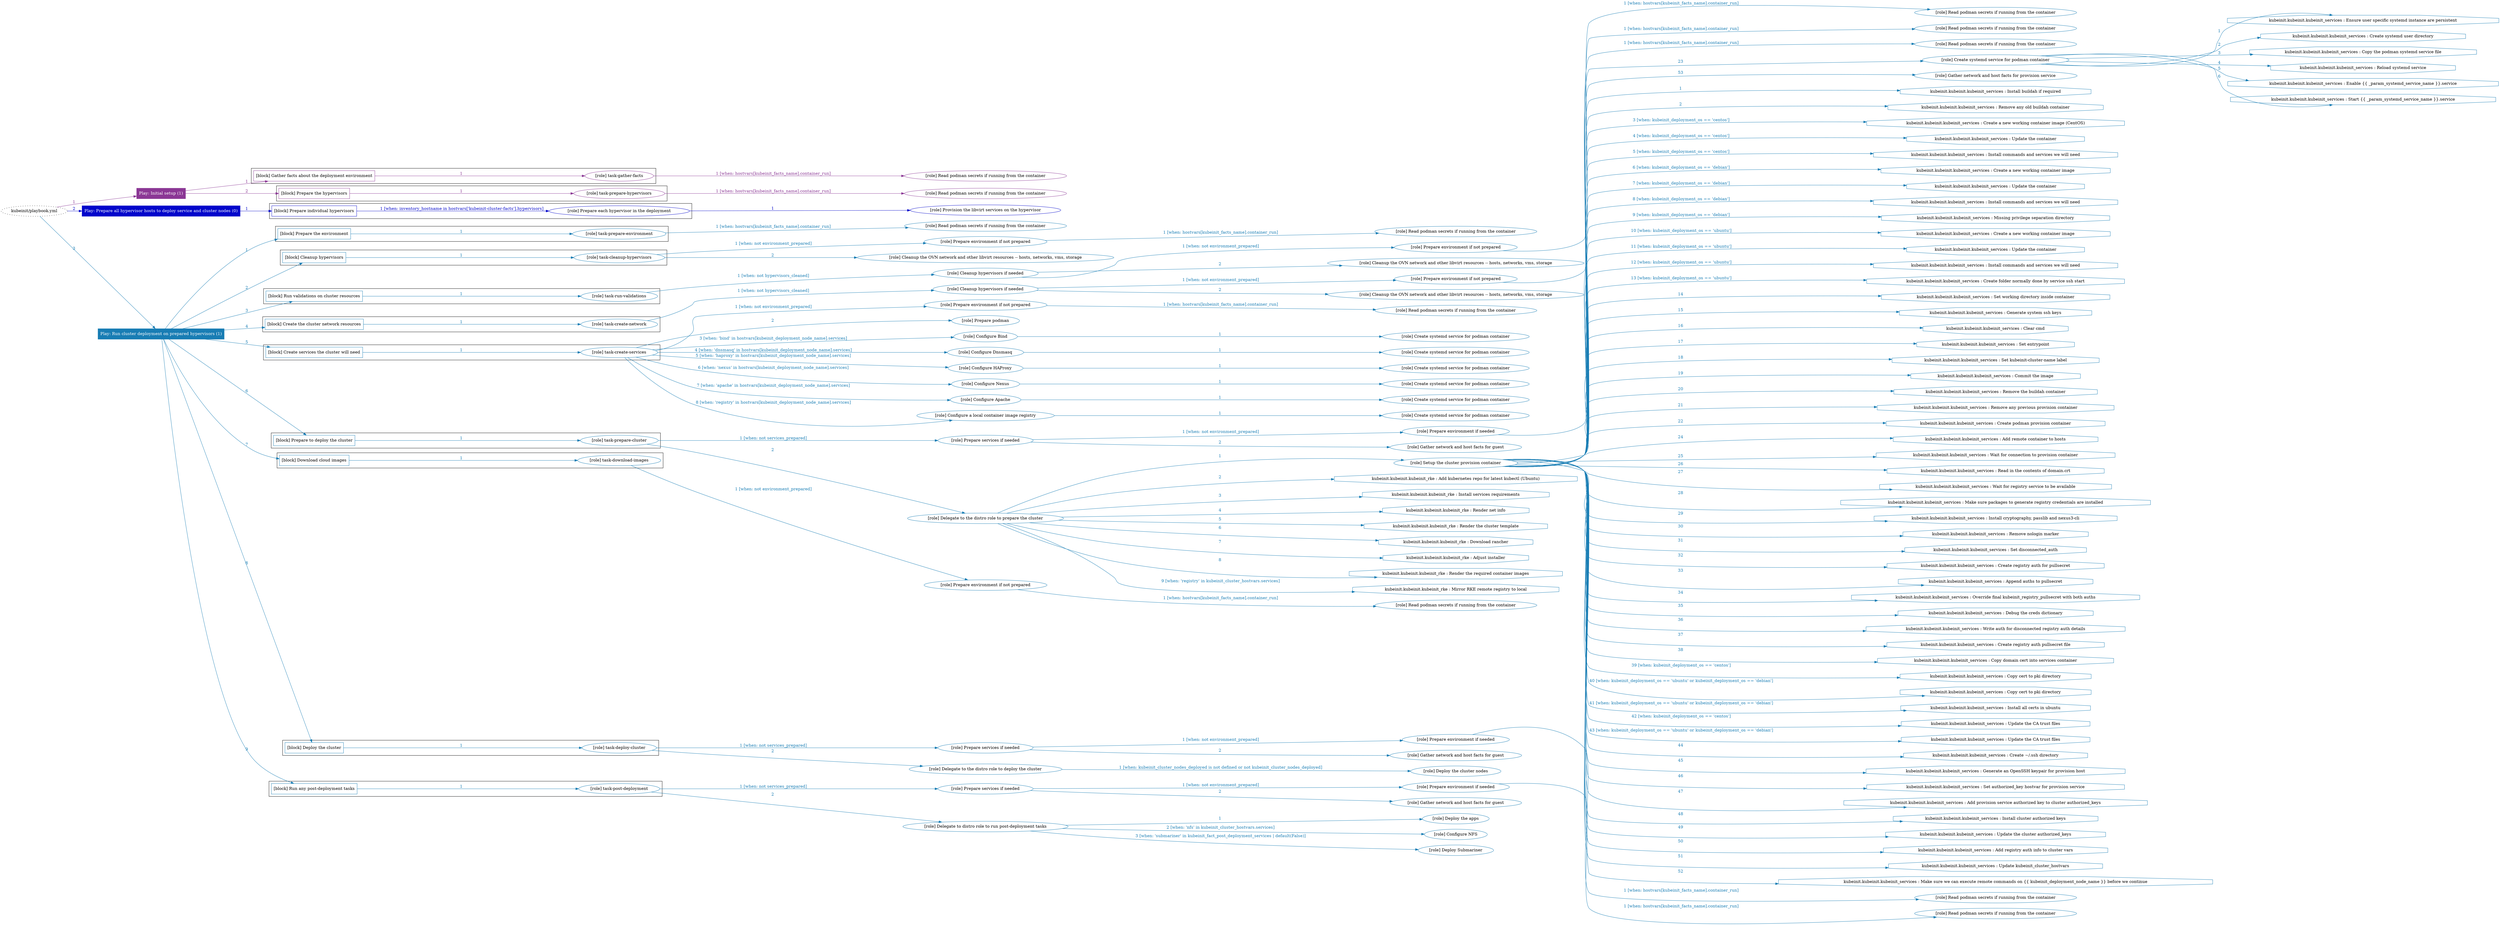 digraph {
	graph [concentrate=true ordering=in rankdir=LR ratio=fill]
	edge [esep=5 sep=10]
	"kubeinit/playbook.yml" [id=root_node style=dotted]
	play_86acd2bb [label="Play: Initial setup (1)" color="#8b3795" fontcolor="#ffffff" id=play_86acd2bb shape=box style=filled tooltip=localhost]
	"kubeinit/playbook.yml" -> play_86acd2bb [label="1 " color="#8b3795" fontcolor="#8b3795" id=edge_02fedbb9 labeltooltip="1 " tooltip="1 "]
	subgraph "Read podman secrets if running from the container" {
		role_87ee13d8 [label="[role] Read podman secrets if running from the container" color="#8b3795" id=role_87ee13d8 tooltip="Read podman secrets if running from the container"]
	}
	subgraph "task-gather-facts" {
		role_76a43285 [label="[role] task-gather-facts" color="#8b3795" id=role_76a43285 tooltip="task-gather-facts"]
		role_76a43285 -> role_87ee13d8 [label="1 [when: hostvars[kubeinit_facts_name].container_run]" color="#8b3795" fontcolor="#8b3795" id=edge_35002bab labeltooltip="1 [when: hostvars[kubeinit_facts_name].container_run]" tooltip="1 [when: hostvars[kubeinit_facts_name].container_run]"]
	}
	subgraph "Read podman secrets if running from the container" {
		role_2b1b0fe3 [label="[role] Read podman secrets if running from the container" color="#8b3795" id=role_2b1b0fe3 tooltip="Read podman secrets if running from the container"]
	}
	subgraph "task-prepare-hypervisors" {
		role_13d8a988 [label="[role] task-prepare-hypervisors" color="#8b3795" id=role_13d8a988 tooltip="task-prepare-hypervisors"]
		role_13d8a988 -> role_2b1b0fe3 [label="1 [when: hostvars[kubeinit_facts_name].container_run]" color="#8b3795" fontcolor="#8b3795" id=edge_0b869133 labeltooltip="1 [when: hostvars[kubeinit_facts_name].container_run]" tooltip="1 [when: hostvars[kubeinit_facts_name].container_run]"]
	}
	subgraph "Play: Initial setup (1)" {
		play_86acd2bb -> block_d155016a [label=1 color="#8b3795" fontcolor="#8b3795" id=edge_6bf189c9 labeltooltip=1 tooltip=1]
		subgraph cluster_block_d155016a {
			block_d155016a [label="[block] Gather facts about the deployment environment" color="#8b3795" id=block_d155016a labeltooltip="Gather facts about the deployment environment" shape=box tooltip="Gather facts about the deployment environment"]
			block_d155016a -> role_76a43285 [label="1 " color="#8b3795" fontcolor="#8b3795" id=edge_1ce0f87b labeltooltip="1 " tooltip="1 "]
		}
		play_86acd2bb -> block_df38a779 [label=2 color="#8b3795" fontcolor="#8b3795" id=edge_e0181bb1 labeltooltip=2 tooltip=2]
		subgraph cluster_block_df38a779 {
			block_df38a779 [label="[block] Prepare the hypervisors" color="#8b3795" id=block_df38a779 labeltooltip="Prepare the hypervisors" shape=box tooltip="Prepare the hypervisors"]
			block_df38a779 -> role_13d8a988 [label="1 " color="#8b3795" fontcolor="#8b3795" id=edge_1beb200e labeltooltip="1 " tooltip="1 "]
		}
	}
	play_41560a49 [label="Play: Prepare all hypervisor hosts to deploy service and cluster nodes (0)" color="#0105cb" fontcolor="#ffffff" id=play_41560a49 shape=box style=filled tooltip="Play: Prepare all hypervisor hosts to deploy service and cluster nodes (0)"]
	"kubeinit/playbook.yml" -> play_41560a49 [label="2 " color="#0105cb" fontcolor="#0105cb" id=edge_5d8d4ec7 labeltooltip="2 " tooltip="2 "]
	subgraph "Provision the libvirt services on the hypervisor" {
		role_99af407d [label="[role] Provision the libvirt services on the hypervisor" color="#0105cb" id=role_99af407d tooltip="Provision the libvirt services on the hypervisor"]
	}
	subgraph "Prepare each hypervisor in the deployment" {
		role_ee436096 [label="[role] Prepare each hypervisor in the deployment" color="#0105cb" id=role_ee436096 tooltip="Prepare each hypervisor in the deployment"]
		role_ee436096 -> role_99af407d [label="1 " color="#0105cb" fontcolor="#0105cb" id=edge_eae9e2b6 labeltooltip="1 " tooltip="1 "]
	}
	subgraph "Play: Prepare all hypervisor hosts to deploy service and cluster nodes (0)" {
		play_41560a49 -> block_b7b442ee [label=1 color="#0105cb" fontcolor="#0105cb" id=edge_6c8326c8 labeltooltip=1 tooltip=1]
		subgraph cluster_block_b7b442ee {
			block_b7b442ee [label="[block] Prepare individual hypervisors" color="#0105cb" id=block_b7b442ee labeltooltip="Prepare individual hypervisors" shape=box tooltip="Prepare individual hypervisors"]
			block_b7b442ee -> role_ee436096 [label="1 [when: inventory_hostname in hostvars['kubeinit-cluster-facts'].hypervisors]" color="#0105cb" fontcolor="#0105cb" id=edge_6c185d96 labeltooltip="1 [when: inventory_hostname in hostvars['kubeinit-cluster-facts'].hypervisors]" tooltip="1 [when: inventory_hostname in hostvars['kubeinit-cluster-facts'].hypervisors]"]
		}
	}
	play_8d052c4d [label="Play: Run cluster deployment on prepared hypervisors (1)" color="#187db4" fontcolor="#ffffff" id=play_8d052c4d shape=box style=filled tooltip=localhost]
	"kubeinit/playbook.yml" -> play_8d052c4d [label="3 " color="#187db4" fontcolor="#187db4" id=edge_2cbb1b0b labeltooltip="3 " tooltip="3 "]
	subgraph "Read podman secrets if running from the container" {
		role_426a2fcb [label="[role] Read podman secrets if running from the container" color="#187db4" id=role_426a2fcb tooltip="Read podman secrets if running from the container"]
	}
	subgraph "task-prepare-environment" {
		role_ed6ced11 [label="[role] task-prepare-environment" color="#187db4" id=role_ed6ced11 tooltip="task-prepare-environment"]
		role_ed6ced11 -> role_426a2fcb [label="1 [when: hostvars[kubeinit_facts_name].container_run]" color="#187db4" fontcolor="#187db4" id=edge_d2ae13e6 labeltooltip="1 [when: hostvars[kubeinit_facts_name].container_run]" tooltip="1 [when: hostvars[kubeinit_facts_name].container_run]"]
	}
	subgraph "Read podman secrets if running from the container" {
		role_37cb794a [label="[role] Read podman secrets if running from the container" color="#187db4" id=role_37cb794a tooltip="Read podman secrets if running from the container"]
	}
	subgraph "Prepare environment if not prepared" {
		role_59f29e04 [label="[role] Prepare environment if not prepared" color="#187db4" id=role_59f29e04 tooltip="Prepare environment if not prepared"]
		role_59f29e04 -> role_37cb794a [label="1 [when: hostvars[kubeinit_facts_name].container_run]" color="#187db4" fontcolor="#187db4" id=edge_3f96178d labeltooltip="1 [when: hostvars[kubeinit_facts_name].container_run]" tooltip="1 [when: hostvars[kubeinit_facts_name].container_run]"]
	}
	subgraph "Cleanup the OVN network and other libvirt resources -- hosts, networks, vms, storage" {
		role_c58248cf [label="[role] Cleanup the OVN network and other libvirt resources -- hosts, networks, vms, storage" color="#187db4" id=role_c58248cf tooltip="Cleanup the OVN network and other libvirt resources -- hosts, networks, vms, storage"]
	}
	subgraph "task-cleanup-hypervisors" {
		role_05b56e70 [label="[role] task-cleanup-hypervisors" color="#187db4" id=role_05b56e70 tooltip="task-cleanup-hypervisors"]
		role_05b56e70 -> role_59f29e04 [label="1 [when: not environment_prepared]" color="#187db4" fontcolor="#187db4" id=edge_5b16dd56 labeltooltip="1 [when: not environment_prepared]" tooltip="1 [when: not environment_prepared]"]
		role_05b56e70 -> role_c58248cf [label="2 " color="#187db4" fontcolor="#187db4" id=edge_31b33bb7 labeltooltip="2 " tooltip="2 "]
	}
	subgraph "Read podman secrets if running from the container" {
		role_417f6a11 [label="[role] Read podman secrets if running from the container" color="#187db4" id=role_417f6a11 tooltip="Read podman secrets if running from the container"]
	}
	subgraph "Prepare environment if not prepared" {
		role_a4c96c23 [label="[role] Prepare environment if not prepared" color="#187db4" id=role_a4c96c23 tooltip="Prepare environment if not prepared"]
		role_a4c96c23 -> role_417f6a11 [label="1 [when: hostvars[kubeinit_facts_name].container_run]" color="#187db4" fontcolor="#187db4" id=edge_22539388 labeltooltip="1 [when: hostvars[kubeinit_facts_name].container_run]" tooltip="1 [when: hostvars[kubeinit_facts_name].container_run]"]
	}
	subgraph "Cleanup the OVN network and other libvirt resources -- hosts, networks, vms, storage" {
		role_4c4a664e [label="[role] Cleanup the OVN network and other libvirt resources -- hosts, networks, vms, storage" color="#187db4" id=role_4c4a664e tooltip="Cleanup the OVN network and other libvirt resources -- hosts, networks, vms, storage"]
	}
	subgraph "Cleanup hypervisors if needed" {
		role_017abafe [label="[role] Cleanup hypervisors if needed" color="#187db4" id=role_017abafe tooltip="Cleanup hypervisors if needed"]
		role_017abafe -> role_a4c96c23 [label="1 [when: not environment_prepared]" color="#187db4" fontcolor="#187db4" id=edge_d1e69fa0 labeltooltip="1 [when: not environment_prepared]" tooltip="1 [when: not environment_prepared]"]
		role_017abafe -> role_4c4a664e [label="2 " color="#187db4" fontcolor="#187db4" id=edge_40d28090 labeltooltip="2 " tooltip="2 "]
	}
	subgraph "task-run-validations" {
		role_5cd54552 [label="[role] task-run-validations" color="#187db4" id=role_5cd54552 tooltip="task-run-validations"]
		role_5cd54552 -> role_017abafe [label="1 [when: not hypervisors_cleaned]" color="#187db4" fontcolor="#187db4" id=edge_ed056771 labeltooltip="1 [when: not hypervisors_cleaned]" tooltip="1 [when: not hypervisors_cleaned]"]
	}
	subgraph "Read podman secrets if running from the container" {
		role_e3bb26d8 [label="[role] Read podman secrets if running from the container" color="#187db4" id=role_e3bb26d8 tooltip="Read podman secrets if running from the container"]
	}
	subgraph "Prepare environment if not prepared" {
		role_5b9fd139 [label="[role] Prepare environment if not prepared" color="#187db4" id=role_5b9fd139 tooltip="Prepare environment if not prepared"]
		role_5b9fd139 -> role_e3bb26d8 [label="1 [when: hostvars[kubeinit_facts_name].container_run]" color="#187db4" fontcolor="#187db4" id=edge_ae077cf1 labeltooltip="1 [when: hostvars[kubeinit_facts_name].container_run]" tooltip="1 [when: hostvars[kubeinit_facts_name].container_run]"]
	}
	subgraph "Cleanup the OVN network and other libvirt resources -- hosts, networks, vms, storage" {
		role_15cb2662 [label="[role] Cleanup the OVN network and other libvirt resources -- hosts, networks, vms, storage" color="#187db4" id=role_15cb2662 tooltip="Cleanup the OVN network and other libvirt resources -- hosts, networks, vms, storage"]
	}
	subgraph "Cleanup hypervisors if needed" {
		role_33273675 [label="[role] Cleanup hypervisors if needed" color="#187db4" id=role_33273675 tooltip="Cleanup hypervisors if needed"]
		role_33273675 -> role_5b9fd139 [label="1 [when: not environment_prepared]" color="#187db4" fontcolor="#187db4" id=edge_ea7e26e1 labeltooltip="1 [when: not environment_prepared]" tooltip="1 [when: not environment_prepared]"]
		role_33273675 -> role_15cb2662 [label="2 " color="#187db4" fontcolor="#187db4" id=edge_d1abc1ad labeltooltip="2 " tooltip="2 "]
	}
	subgraph "task-create-network" {
		role_788d937c [label="[role] task-create-network" color="#187db4" id=role_788d937c tooltip="task-create-network"]
		role_788d937c -> role_33273675 [label="1 [when: not hypervisors_cleaned]" color="#187db4" fontcolor="#187db4" id=edge_ef40970c labeltooltip="1 [when: not hypervisors_cleaned]" tooltip="1 [when: not hypervisors_cleaned]"]
	}
	subgraph "Read podman secrets if running from the container" {
		role_184ed8f1 [label="[role] Read podman secrets if running from the container" color="#187db4" id=role_184ed8f1 tooltip="Read podman secrets if running from the container"]
	}
	subgraph "Prepare environment if not prepared" {
		role_55ec3e8a [label="[role] Prepare environment if not prepared" color="#187db4" id=role_55ec3e8a tooltip="Prepare environment if not prepared"]
		role_55ec3e8a -> role_184ed8f1 [label="1 [when: hostvars[kubeinit_facts_name].container_run]" color="#187db4" fontcolor="#187db4" id=edge_891ed143 labeltooltip="1 [when: hostvars[kubeinit_facts_name].container_run]" tooltip="1 [when: hostvars[kubeinit_facts_name].container_run]"]
	}
	subgraph "Prepare podman" {
		role_4ef3f541 [label="[role] Prepare podman" color="#187db4" id=role_4ef3f541 tooltip="Prepare podman"]
	}
	subgraph "Create systemd service for podman container" {
		role_909c5ea5 [label="[role] Create systemd service for podman container" color="#187db4" id=role_909c5ea5 tooltip="Create systemd service for podman container"]
	}
	subgraph "Configure Bind" {
		role_c513cf23 [label="[role] Configure Bind" color="#187db4" id=role_c513cf23 tooltip="Configure Bind"]
		role_c513cf23 -> role_909c5ea5 [label="1 " color="#187db4" fontcolor="#187db4" id=edge_b6b42708 labeltooltip="1 " tooltip="1 "]
	}
	subgraph "Create systemd service for podman container" {
		role_c67c5ae5 [label="[role] Create systemd service for podman container" color="#187db4" id=role_c67c5ae5 tooltip="Create systemd service for podman container"]
	}
	subgraph "Configure Dnsmasq" {
		role_223d95d2 [label="[role] Configure Dnsmasq" color="#187db4" id=role_223d95d2 tooltip="Configure Dnsmasq"]
		role_223d95d2 -> role_c67c5ae5 [label="1 " color="#187db4" fontcolor="#187db4" id=edge_ced5a7cd labeltooltip="1 " tooltip="1 "]
	}
	subgraph "Create systemd service for podman container" {
		role_a3e9ffce [label="[role] Create systemd service for podman container" color="#187db4" id=role_a3e9ffce tooltip="Create systemd service for podman container"]
	}
	subgraph "Configure HAProxy" {
		role_84fe030b [label="[role] Configure HAProxy" color="#187db4" id=role_84fe030b tooltip="Configure HAProxy"]
		role_84fe030b -> role_a3e9ffce [label="1 " color="#187db4" fontcolor="#187db4" id=edge_af1dbf1c labeltooltip="1 " tooltip="1 "]
	}
	subgraph "Create systemd service for podman container" {
		role_b05c289d [label="[role] Create systemd service for podman container" color="#187db4" id=role_b05c289d tooltip="Create systemd service for podman container"]
	}
	subgraph "Configure Nexus" {
		role_9d07c8aa [label="[role] Configure Nexus" color="#187db4" id=role_9d07c8aa tooltip="Configure Nexus"]
		role_9d07c8aa -> role_b05c289d [label="1 " color="#187db4" fontcolor="#187db4" id=edge_c3ee467a labeltooltip="1 " tooltip="1 "]
	}
	subgraph "Create systemd service for podman container" {
		role_4e7c1acc [label="[role] Create systemd service for podman container" color="#187db4" id=role_4e7c1acc tooltip="Create systemd service for podman container"]
	}
	subgraph "Configure Apache" {
		role_c529221a [label="[role] Configure Apache" color="#187db4" id=role_c529221a tooltip="Configure Apache"]
		role_c529221a -> role_4e7c1acc [label="1 " color="#187db4" fontcolor="#187db4" id=edge_3bd8cc30 labeltooltip="1 " tooltip="1 "]
	}
	subgraph "Create systemd service for podman container" {
		role_176a5972 [label="[role] Create systemd service for podman container" color="#187db4" id=role_176a5972 tooltip="Create systemd service for podman container"]
	}
	subgraph "Configure a local container image registry" {
		role_46986c7e [label="[role] Configure a local container image registry" color="#187db4" id=role_46986c7e tooltip="Configure a local container image registry"]
		role_46986c7e -> role_176a5972 [label="1 " color="#187db4" fontcolor="#187db4" id=edge_668322dc labeltooltip="1 " tooltip="1 "]
	}
	subgraph "task-create-services" {
		role_3da07c50 [label="[role] task-create-services" color="#187db4" id=role_3da07c50 tooltip="task-create-services"]
		role_3da07c50 -> role_55ec3e8a [label="1 [when: not environment_prepared]" color="#187db4" fontcolor="#187db4" id=edge_57af9e60 labeltooltip="1 [when: not environment_prepared]" tooltip="1 [when: not environment_prepared]"]
		role_3da07c50 -> role_4ef3f541 [label="2 " color="#187db4" fontcolor="#187db4" id=edge_e82c09d2 labeltooltip="2 " tooltip="2 "]
		role_3da07c50 -> role_c513cf23 [label="3 [when: 'bind' in hostvars[kubeinit_deployment_node_name].services]" color="#187db4" fontcolor="#187db4" id=edge_72254c83 labeltooltip="3 [when: 'bind' in hostvars[kubeinit_deployment_node_name].services]" tooltip="3 [when: 'bind' in hostvars[kubeinit_deployment_node_name].services]"]
		role_3da07c50 -> role_223d95d2 [label="4 [when: 'dnsmasq' in hostvars[kubeinit_deployment_node_name].services]" color="#187db4" fontcolor="#187db4" id=edge_864c99f7 labeltooltip="4 [when: 'dnsmasq' in hostvars[kubeinit_deployment_node_name].services]" tooltip="4 [when: 'dnsmasq' in hostvars[kubeinit_deployment_node_name].services]"]
		role_3da07c50 -> role_84fe030b [label="5 [when: 'haproxy' in hostvars[kubeinit_deployment_node_name].services]" color="#187db4" fontcolor="#187db4" id=edge_18bd6be4 labeltooltip="5 [when: 'haproxy' in hostvars[kubeinit_deployment_node_name].services]" tooltip="5 [when: 'haproxy' in hostvars[kubeinit_deployment_node_name].services]"]
		role_3da07c50 -> role_9d07c8aa [label="6 [when: 'nexus' in hostvars[kubeinit_deployment_node_name].services]" color="#187db4" fontcolor="#187db4" id=edge_6a472bc2 labeltooltip="6 [when: 'nexus' in hostvars[kubeinit_deployment_node_name].services]" tooltip="6 [when: 'nexus' in hostvars[kubeinit_deployment_node_name].services]"]
		role_3da07c50 -> role_c529221a [label="7 [when: 'apache' in hostvars[kubeinit_deployment_node_name].services]" color="#187db4" fontcolor="#187db4" id=edge_c5cd2c45 labeltooltip="7 [when: 'apache' in hostvars[kubeinit_deployment_node_name].services]" tooltip="7 [when: 'apache' in hostvars[kubeinit_deployment_node_name].services]"]
		role_3da07c50 -> role_46986c7e [label="8 [when: 'registry' in hostvars[kubeinit_deployment_node_name].services]" color="#187db4" fontcolor="#187db4" id=edge_ff482473 labeltooltip="8 [when: 'registry' in hostvars[kubeinit_deployment_node_name].services]" tooltip="8 [when: 'registry' in hostvars[kubeinit_deployment_node_name].services]"]
	}
	subgraph "Read podman secrets if running from the container" {
		role_0160d83d [label="[role] Read podman secrets if running from the container" color="#187db4" id=role_0160d83d tooltip="Read podman secrets if running from the container"]
	}
	subgraph "Prepare environment if needed" {
		role_5ce14842 [label="[role] Prepare environment if needed" color="#187db4" id=role_5ce14842 tooltip="Prepare environment if needed"]
		role_5ce14842 -> role_0160d83d [label="1 [when: hostvars[kubeinit_facts_name].container_run]" color="#187db4" fontcolor="#187db4" id=edge_98704cfa labeltooltip="1 [when: hostvars[kubeinit_facts_name].container_run]" tooltip="1 [when: hostvars[kubeinit_facts_name].container_run]"]
	}
	subgraph "Gather network and host facts for guest" {
		role_403823af [label="[role] Gather network and host facts for guest" color="#187db4" id=role_403823af tooltip="Gather network and host facts for guest"]
	}
	subgraph "Prepare services if needed" {
		role_d488a593 [label="[role] Prepare services if needed" color="#187db4" id=role_d488a593 tooltip="Prepare services if needed"]
		role_d488a593 -> role_5ce14842 [label="1 [when: not environment_prepared]" color="#187db4" fontcolor="#187db4" id=edge_4bdf188e labeltooltip="1 [when: not environment_prepared]" tooltip="1 [when: not environment_prepared]"]
		role_d488a593 -> role_403823af [label="2 " color="#187db4" fontcolor="#187db4" id=edge_190d7f29 labeltooltip="2 " tooltip="2 "]
	}
	subgraph "Create systemd service for podman container" {
		role_75951411 [label="[role] Create systemd service for podman container" color="#187db4" id=role_75951411 tooltip="Create systemd service for podman container"]
		task_0c0df219 [label="kubeinit.kubeinit.kubeinit_services : Ensure user specific systemd instance are persistent" color="#187db4" id=task_0c0df219 shape=octagon tooltip="kubeinit.kubeinit.kubeinit_services : Ensure user specific systemd instance are persistent"]
		role_75951411 -> task_0c0df219 [label="1 " color="#187db4" fontcolor="#187db4" id=edge_87049bf0 labeltooltip="1 " tooltip="1 "]
		task_634ee9b4 [label="kubeinit.kubeinit.kubeinit_services : Create systemd user directory" color="#187db4" id=task_634ee9b4 shape=octagon tooltip="kubeinit.kubeinit.kubeinit_services : Create systemd user directory"]
		role_75951411 -> task_634ee9b4 [label="2 " color="#187db4" fontcolor="#187db4" id=edge_3ac16a2a labeltooltip="2 " tooltip="2 "]
		task_e4e2788e [label="kubeinit.kubeinit.kubeinit_services : Copy the podman systemd service file" color="#187db4" id=task_e4e2788e shape=octagon tooltip="kubeinit.kubeinit.kubeinit_services : Copy the podman systemd service file"]
		role_75951411 -> task_e4e2788e [label="3 " color="#187db4" fontcolor="#187db4" id=edge_3fc87115 labeltooltip="3 " tooltip="3 "]
		task_fc574072 [label="kubeinit.kubeinit.kubeinit_services : Reload systemd service" color="#187db4" id=task_fc574072 shape=octagon tooltip="kubeinit.kubeinit.kubeinit_services : Reload systemd service"]
		role_75951411 -> task_fc574072 [label="4 " color="#187db4" fontcolor="#187db4" id=edge_e0c24614 labeltooltip="4 " tooltip="4 "]
		task_5008b1ee [label="kubeinit.kubeinit.kubeinit_services : Enable {{ _param_systemd_service_name }}.service" color="#187db4" id=task_5008b1ee shape=octagon tooltip="kubeinit.kubeinit.kubeinit_services : Enable {{ _param_systemd_service_name }}.service"]
		role_75951411 -> task_5008b1ee [label="5 " color="#187db4" fontcolor="#187db4" id=edge_5bb555f8 labeltooltip="5 " tooltip="5 "]
		task_16b04321 [label="kubeinit.kubeinit.kubeinit_services : Start {{ _param_systemd_service_name }}.service" color="#187db4" id=task_16b04321 shape=octagon tooltip="kubeinit.kubeinit.kubeinit_services : Start {{ _param_systemd_service_name }}.service"]
		role_75951411 -> task_16b04321 [label="6 " color="#187db4" fontcolor="#187db4" id=edge_4121761d labeltooltip="6 " tooltip="6 "]
	}
	subgraph "Gather network and host facts for provision service" {
		role_dd91da67 [label="[role] Gather network and host facts for provision service" color="#187db4" id=role_dd91da67 tooltip="Gather network and host facts for provision service"]
	}
	subgraph "Setup the cluster provision container" {
		role_4b6ad1cc [label="[role] Setup the cluster provision container" color="#187db4" id=role_4b6ad1cc tooltip="Setup the cluster provision container"]
		task_f012481f [label="kubeinit.kubeinit.kubeinit_services : Install buildah if required" color="#187db4" id=task_f012481f shape=octagon tooltip="kubeinit.kubeinit.kubeinit_services : Install buildah if required"]
		role_4b6ad1cc -> task_f012481f [label="1 " color="#187db4" fontcolor="#187db4" id=edge_da9c2ae7 labeltooltip="1 " tooltip="1 "]
		task_bb45deb7 [label="kubeinit.kubeinit.kubeinit_services : Remove any old buildah container" color="#187db4" id=task_bb45deb7 shape=octagon tooltip="kubeinit.kubeinit.kubeinit_services : Remove any old buildah container"]
		role_4b6ad1cc -> task_bb45deb7 [label="2 " color="#187db4" fontcolor="#187db4" id=edge_d2d0ff77 labeltooltip="2 " tooltip="2 "]
		task_008b96dc [label="kubeinit.kubeinit.kubeinit_services : Create a new working container image (CentOS)" color="#187db4" id=task_008b96dc shape=octagon tooltip="kubeinit.kubeinit.kubeinit_services : Create a new working container image (CentOS)"]
		role_4b6ad1cc -> task_008b96dc [label="3 [when: kubeinit_deployment_os == 'centos']" color="#187db4" fontcolor="#187db4" id=edge_0d83a3bd labeltooltip="3 [when: kubeinit_deployment_os == 'centos']" tooltip="3 [when: kubeinit_deployment_os == 'centos']"]
		task_93adadb1 [label="kubeinit.kubeinit.kubeinit_services : Update the container" color="#187db4" id=task_93adadb1 shape=octagon tooltip="kubeinit.kubeinit.kubeinit_services : Update the container"]
		role_4b6ad1cc -> task_93adadb1 [label="4 [when: kubeinit_deployment_os == 'centos']" color="#187db4" fontcolor="#187db4" id=edge_e227bf66 labeltooltip="4 [when: kubeinit_deployment_os == 'centos']" tooltip="4 [when: kubeinit_deployment_os == 'centos']"]
		task_c964fe6b [label="kubeinit.kubeinit.kubeinit_services : Install commands and services we will need" color="#187db4" id=task_c964fe6b shape=octagon tooltip="kubeinit.kubeinit.kubeinit_services : Install commands and services we will need"]
		role_4b6ad1cc -> task_c964fe6b [label="5 [when: kubeinit_deployment_os == 'centos']" color="#187db4" fontcolor="#187db4" id=edge_9e011613 labeltooltip="5 [when: kubeinit_deployment_os == 'centos']" tooltip="5 [when: kubeinit_deployment_os == 'centos']"]
		task_01c08d05 [label="kubeinit.kubeinit.kubeinit_services : Create a new working container image" color="#187db4" id=task_01c08d05 shape=octagon tooltip="kubeinit.kubeinit.kubeinit_services : Create a new working container image"]
		role_4b6ad1cc -> task_01c08d05 [label="6 [when: kubeinit_deployment_os == 'debian']" color="#187db4" fontcolor="#187db4" id=edge_1e69dc89 labeltooltip="6 [when: kubeinit_deployment_os == 'debian']" tooltip="6 [when: kubeinit_deployment_os == 'debian']"]
		task_01b04495 [label="kubeinit.kubeinit.kubeinit_services : Update the container" color="#187db4" id=task_01b04495 shape=octagon tooltip="kubeinit.kubeinit.kubeinit_services : Update the container"]
		role_4b6ad1cc -> task_01b04495 [label="7 [when: kubeinit_deployment_os == 'debian']" color="#187db4" fontcolor="#187db4" id=edge_dc89f1ea labeltooltip="7 [when: kubeinit_deployment_os == 'debian']" tooltip="7 [when: kubeinit_deployment_os == 'debian']"]
		task_f8e9ae95 [label="kubeinit.kubeinit.kubeinit_services : Install commands and services we will need" color="#187db4" id=task_f8e9ae95 shape=octagon tooltip="kubeinit.kubeinit.kubeinit_services : Install commands and services we will need"]
		role_4b6ad1cc -> task_f8e9ae95 [label="8 [when: kubeinit_deployment_os == 'debian']" color="#187db4" fontcolor="#187db4" id=edge_f01982de labeltooltip="8 [when: kubeinit_deployment_os == 'debian']" tooltip="8 [when: kubeinit_deployment_os == 'debian']"]
		task_9962f8ef [label="kubeinit.kubeinit.kubeinit_services : Missing privilege separation directory" color="#187db4" id=task_9962f8ef shape=octagon tooltip="kubeinit.kubeinit.kubeinit_services : Missing privilege separation directory"]
		role_4b6ad1cc -> task_9962f8ef [label="9 [when: kubeinit_deployment_os == 'debian']" color="#187db4" fontcolor="#187db4" id=edge_13534821 labeltooltip="9 [when: kubeinit_deployment_os == 'debian']" tooltip="9 [when: kubeinit_deployment_os == 'debian']"]
		task_e6007b6c [label="kubeinit.kubeinit.kubeinit_services : Create a new working container image" color="#187db4" id=task_e6007b6c shape=octagon tooltip="kubeinit.kubeinit.kubeinit_services : Create a new working container image"]
		role_4b6ad1cc -> task_e6007b6c [label="10 [when: kubeinit_deployment_os == 'ubuntu']" color="#187db4" fontcolor="#187db4" id=edge_41badb81 labeltooltip="10 [when: kubeinit_deployment_os == 'ubuntu']" tooltip="10 [when: kubeinit_deployment_os == 'ubuntu']"]
		task_b1bf9949 [label="kubeinit.kubeinit.kubeinit_services : Update the container" color="#187db4" id=task_b1bf9949 shape=octagon tooltip="kubeinit.kubeinit.kubeinit_services : Update the container"]
		role_4b6ad1cc -> task_b1bf9949 [label="11 [when: kubeinit_deployment_os == 'ubuntu']" color="#187db4" fontcolor="#187db4" id=edge_c1de6c11 labeltooltip="11 [when: kubeinit_deployment_os == 'ubuntu']" tooltip="11 [when: kubeinit_deployment_os == 'ubuntu']"]
		task_2ea75acc [label="kubeinit.kubeinit.kubeinit_services : Install commands and services we will need" color="#187db4" id=task_2ea75acc shape=octagon tooltip="kubeinit.kubeinit.kubeinit_services : Install commands and services we will need"]
		role_4b6ad1cc -> task_2ea75acc [label="12 [when: kubeinit_deployment_os == 'ubuntu']" color="#187db4" fontcolor="#187db4" id=edge_5b2ac920 labeltooltip="12 [when: kubeinit_deployment_os == 'ubuntu']" tooltip="12 [when: kubeinit_deployment_os == 'ubuntu']"]
		task_5517f431 [label="kubeinit.kubeinit.kubeinit_services : Create folder normally done by service ssh start" color="#187db4" id=task_5517f431 shape=octagon tooltip="kubeinit.kubeinit.kubeinit_services : Create folder normally done by service ssh start"]
		role_4b6ad1cc -> task_5517f431 [label="13 [when: kubeinit_deployment_os == 'ubuntu']" color="#187db4" fontcolor="#187db4" id=edge_51f50593 labeltooltip="13 [when: kubeinit_deployment_os == 'ubuntu']" tooltip="13 [when: kubeinit_deployment_os == 'ubuntu']"]
		task_e505c062 [label="kubeinit.kubeinit.kubeinit_services : Set working directory inside container" color="#187db4" id=task_e505c062 shape=octagon tooltip="kubeinit.kubeinit.kubeinit_services : Set working directory inside container"]
		role_4b6ad1cc -> task_e505c062 [label="14 " color="#187db4" fontcolor="#187db4" id=edge_0ca9313a labeltooltip="14 " tooltip="14 "]
		task_2f34ce16 [label="kubeinit.kubeinit.kubeinit_services : Generate system ssh keys" color="#187db4" id=task_2f34ce16 shape=octagon tooltip="kubeinit.kubeinit.kubeinit_services : Generate system ssh keys"]
		role_4b6ad1cc -> task_2f34ce16 [label="15 " color="#187db4" fontcolor="#187db4" id=edge_eb4b8ec1 labeltooltip="15 " tooltip="15 "]
		task_3c898d33 [label="kubeinit.kubeinit.kubeinit_services : Clear cmd" color="#187db4" id=task_3c898d33 shape=octagon tooltip="kubeinit.kubeinit.kubeinit_services : Clear cmd"]
		role_4b6ad1cc -> task_3c898d33 [label="16 " color="#187db4" fontcolor="#187db4" id=edge_2b76991d labeltooltip="16 " tooltip="16 "]
		task_3e071481 [label="kubeinit.kubeinit.kubeinit_services : Set entrypoint" color="#187db4" id=task_3e071481 shape=octagon tooltip="kubeinit.kubeinit.kubeinit_services : Set entrypoint"]
		role_4b6ad1cc -> task_3e071481 [label="17 " color="#187db4" fontcolor="#187db4" id=edge_940feb9e labeltooltip="17 " tooltip="17 "]
		task_68ef4c24 [label="kubeinit.kubeinit.kubeinit_services : Set kubeinit-cluster-name label" color="#187db4" id=task_68ef4c24 shape=octagon tooltip="kubeinit.kubeinit.kubeinit_services : Set kubeinit-cluster-name label"]
		role_4b6ad1cc -> task_68ef4c24 [label="18 " color="#187db4" fontcolor="#187db4" id=edge_d8671c95 labeltooltip="18 " tooltip="18 "]
		task_aacae611 [label="kubeinit.kubeinit.kubeinit_services : Commit the image" color="#187db4" id=task_aacae611 shape=octagon tooltip="kubeinit.kubeinit.kubeinit_services : Commit the image"]
		role_4b6ad1cc -> task_aacae611 [label="19 " color="#187db4" fontcolor="#187db4" id=edge_4c0174a7 labeltooltip="19 " tooltip="19 "]
		task_c6bdee5e [label="kubeinit.kubeinit.kubeinit_services : Remove the buildah container" color="#187db4" id=task_c6bdee5e shape=octagon tooltip="kubeinit.kubeinit.kubeinit_services : Remove the buildah container"]
		role_4b6ad1cc -> task_c6bdee5e [label="20 " color="#187db4" fontcolor="#187db4" id=edge_eb7b1cfc labeltooltip="20 " tooltip="20 "]
		task_3fb1ef75 [label="kubeinit.kubeinit.kubeinit_services : Remove any previous provision container" color="#187db4" id=task_3fb1ef75 shape=octagon tooltip="kubeinit.kubeinit.kubeinit_services : Remove any previous provision container"]
		role_4b6ad1cc -> task_3fb1ef75 [label="21 " color="#187db4" fontcolor="#187db4" id=edge_d2f7754d labeltooltip="21 " tooltip="21 "]
		task_5867b741 [label="kubeinit.kubeinit.kubeinit_services : Create podman provision container" color="#187db4" id=task_5867b741 shape=octagon tooltip="kubeinit.kubeinit.kubeinit_services : Create podman provision container"]
		role_4b6ad1cc -> task_5867b741 [label="22 " color="#187db4" fontcolor="#187db4" id=edge_737eb884 labeltooltip="22 " tooltip="22 "]
		role_4b6ad1cc -> role_75951411 [label="23 " color="#187db4" fontcolor="#187db4" id=edge_e6700115 labeltooltip="23 " tooltip="23 "]
		task_e99c87db [label="kubeinit.kubeinit.kubeinit_services : Add remote container to hosts" color="#187db4" id=task_e99c87db shape=octagon tooltip="kubeinit.kubeinit.kubeinit_services : Add remote container to hosts"]
		role_4b6ad1cc -> task_e99c87db [label="24 " color="#187db4" fontcolor="#187db4" id=edge_0f26210d labeltooltip="24 " tooltip="24 "]
		task_32c201b1 [label="kubeinit.kubeinit.kubeinit_services : Wait for connection to provision container" color="#187db4" id=task_32c201b1 shape=octagon tooltip="kubeinit.kubeinit.kubeinit_services : Wait for connection to provision container"]
		role_4b6ad1cc -> task_32c201b1 [label="25 " color="#187db4" fontcolor="#187db4" id=edge_ef74646b labeltooltip="25 " tooltip="25 "]
		task_c61c5914 [label="kubeinit.kubeinit.kubeinit_services : Read in the contents of domain.crt" color="#187db4" id=task_c61c5914 shape=octagon tooltip="kubeinit.kubeinit.kubeinit_services : Read in the contents of domain.crt"]
		role_4b6ad1cc -> task_c61c5914 [label="26 " color="#187db4" fontcolor="#187db4" id=edge_7aad2a54 labeltooltip="26 " tooltip="26 "]
		task_7264f540 [label="kubeinit.kubeinit.kubeinit_services : Wait for registry service to be available" color="#187db4" id=task_7264f540 shape=octagon tooltip="kubeinit.kubeinit.kubeinit_services : Wait for registry service to be available"]
		role_4b6ad1cc -> task_7264f540 [label="27 " color="#187db4" fontcolor="#187db4" id=edge_12fea49f labeltooltip="27 " tooltip="27 "]
		task_edd7088a [label="kubeinit.kubeinit.kubeinit_services : Make sure packages to generate registry credentials are installed" color="#187db4" id=task_edd7088a shape=octagon tooltip="kubeinit.kubeinit.kubeinit_services : Make sure packages to generate registry credentials are installed"]
		role_4b6ad1cc -> task_edd7088a [label="28 " color="#187db4" fontcolor="#187db4" id=edge_6ba06644 labeltooltip="28 " tooltip="28 "]
		task_8058b88f [label="kubeinit.kubeinit.kubeinit_services : Install cryptography, passlib and nexus3-cli" color="#187db4" id=task_8058b88f shape=octagon tooltip="kubeinit.kubeinit.kubeinit_services : Install cryptography, passlib and nexus3-cli"]
		role_4b6ad1cc -> task_8058b88f [label="29 " color="#187db4" fontcolor="#187db4" id=edge_3daaf0e9 labeltooltip="29 " tooltip="29 "]
		task_5ee9eb84 [label="kubeinit.kubeinit.kubeinit_services : Remove nologin marker" color="#187db4" id=task_5ee9eb84 shape=octagon tooltip="kubeinit.kubeinit.kubeinit_services : Remove nologin marker"]
		role_4b6ad1cc -> task_5ee9eb84 [label="30 " color="#187db4" fontcolor="#187db4" id=edge_052ce10a labeltooltip="30 " tooltip="30 "]
		task_edc36a88 [label="kubeinit.kubeinit.kubeinit_services : Set disconnected_auth" color="#187db4" id=task_edc36a88 shape=octagon tooltip="kubeinit.kubeinit.kubeinit_services : Set disconnected_auth"]
		role_4b6ad1cc -> task_edc36a88 [label="31 " color="#187db4" fontcolor="#187db4" id=edge_9fa5f246 labeltooltip="31 " tooltip="31 "]
		task_7eee2258 [label="kubeinit.kubeinit.kubeinit_services : Create registry auth for pullsecret" color="#187db4" id=task_7eee2258 shape=octagon tooltip="kubeinit.kubeinit.kubeinit_services : Create registry auth for pullsecret"]
		role_4b6ad1cc -> task_7eee2258 [label="32 " color="#187db4" fontcolor="#187db4" id=edge_985b2056 labeltooltip="32 " tooltip="32 "]
		task_f81f6ea3 [label="kubeinit.kubeinit.kubeinit_services : Append auths to pullsecret" color="#187db4" id=task_f81f6ea3 shape=octagon tooltip="kubeinit.kubeinit.kubeinit_services : Append auths to pullsecret"]
		role_4b6ad1cc -> task_f81f6ea3 [label="33 " color="#187db4" fontcolor="#187db4" id=edge_4dfd6d11 labeltooltip="33 " tooltip="33 "]
		task_e854d8dc [label="kubeinit.kubeinit.kubeinit_services : Override final kubeinit_registry_pullsecret with both auths" color="#187db4" id=task_e854d8dc shape=octagon tooltip="kubeinit.kubeinit.kubeinit_services : Override final kubeinit_registry_pullsecret with both auths"]
		role_4b6ad1cc -> task_e854d8dc [label="34 " color="#187db4" fontcolor="#187db4" id=edge_03a8a9f2 labeltooltip="34 " tooltip="34 "]
		task_80b444e8 [label="kubeinit.kubeinit.kubeinit_services : Debug the creds dictionary" color="#187db4" id=task_80b444e8 shape=octagon tooltip="kubeinit.kubeinit.kubeinit_services : Debug the creds dictionary"]
		role_4b6ad1cc -> task_80b444e8 [label="35 " color="#187db4" fontcolor="#187db4" id=edge_daba66dd labeltooltip="35 " tooltip="35 "]
		task_c2e67db1 [label="kubeinit.kubeinit.kubeinit_services : Write auth for disconnected registry auth details" color="#187db4" id=task_c2e67db1 shape=octagon tooltip="kubeinit.kubeinit.kubeinit_services : Write auth for disconnected registry auth details"]
		role_4b6ad1cc -> task_c2e67db1 [label="36 " color="#187db4" fontcolor="#187db4" id=edge_b017ca30 labeltooltip="36 " tooltip="36 "]
		task_4505af67 [label="kubeinit.kubeinit.kubeinit_services : Create registry auth pullsecret file" color="#187db4" id=task_4505af67 shape=octagon tooltip="kubeinit.kubeinit.kubeinit_services : Create registry auth pullsecret file"]
		role_4b6ad1cc -> task_4505af67 [label="37 " color="#187db4" fontcolor="#187db4" id=edge_147d8667 labeltooltip="37 " tooltip="37 "]
		task_d3d42663 [label="kubeinit.kubeinit.kubeinit_services : Copy domain cert into services container" color="#187db4" id=task_d3d42663 shape=octagon tooltip="kubeinit.kubeinit.kubeinit_services : Copy domain cert into services container"]
		role_4b6ad1cc -> task_d3d42663 [label="38 " color="#187db4" fontcolor="#187db4" id=edge_fc13110d labeltooltip="38 " tooltip="38 "]
		task_02493467 [label="kubeinit.kubeinit.kubeinit_services : Copy cert to pki directory" color="#187db4" id=task_02493467 shape=octagon tooltip="kubeinit.kubeinit.kubeinit_services : Copy cert to pki directory"]
		role_4b6ad1cc -> task_02493467 [label="39 [when: kubeinit_deployment_os == 'centos']" color="#187db4" fontcolor="#187db4" id=edge_325acfd2 labeltooltip="39 [when: kubeinit_deployment_os == 'centos']" tooltip="39 [when: kubeinit_deployment_os == 'centos']"]
		task_d761c905 [label="kubeinit.kubeinit.kubeinit_services : Copy cert to pki directory" color="#187db4" id=task_d761c905 shape=octagon tooltip="kubeinit.kubeinit.kubeinit_services : Copy cert to pki directory"]
		role_4b6ad1cc -> task_d761c905 [label="40 [when: kubeinit_deployment_os == 'ubuntu' or kubeinit_deployment_os == 'debian']" color="#187db4" fontcolor="#187db4" id=edge_fe1da261 labeltooltip="40 [when: kubeinit_deployment_os == 'ubuntu' or kubeinit_deployment_os == 'debian']" tooltip="40 [when: kubeinit_deployment_os == 'ubuntu' or kubeinit_deployment_os == 'debian']"]
		task_8f994fc3 [label="kubeinit.kubeinit.kubeinit_services : Install all certs in ubuntu" color="#187db4" id=task_8f994fc3 shape=octagon tooltip="kubeinit.kubeinit.kubeinit_services : Install all certs in ubuntu"]
		role_4b6ad1cc -> task_8f994fc3 [label="41 [when: kubeinit_deployment_os == 'ubuntu' or kubeinit_deployment_os == 'debian']" color="#187db4" fontcolor="#187db4" id=edge_78452e20 labeltooltip="41 [when: kubeinit_deployment_os == 'ubuntu' or kubeinit_deployment_os == 'debian']" tooltip="41 [when: kubeinit_deployment_os == 'ubuntu' or kubeinit_deployment_os == 'debian']"]
		task_2381083e [label="kubeinit.kubeinit.kubeinit_services : Update the CA trust files" color="#187db4" id=task_2381083e shape=octagon tooltip="kubeinit.kubeinit.kubeinit_services : Update the CA trust files"]
		role_4b6ad1cc -> task_2381083e [label="42 [when: kubeinit_deployment_os == 'centos']" color="#187db4" fontcolor="#187db4" id=edge_e74b782d labeltooltip="42 [when: kubeinit_deployment_os == 'centos']" tooltip="42 [when: kubeinit_deployment_os == 'centos']"]
		task_ae8843e3 [label="kubeinit.kubeinit.kubeinit_services : Update the CA trust files" color="#187db4" id=task_ae8843e3 shape=octagon tooltip="kubeinit.kubeinit.kubeinit_services : Update the CA trust files"]
		role_4b6ad1cc -> task_ae8843e3 [label="43 [when: kubeinit_deployment_os == 'ubuntu' or kubeinit_deployment_os == 'debian']" color="#187db4" fontcolor="#187db4" id=edge_d935bb4d labeltooltip="43 [when: kubeinit_deployment_os == 'ubuntu' or kubeinit_deployment_os == 'debian']" tooltip="43 [when: kubeinit_deployment_os == 'ubuntu' or kubeinit_deployment_os == 'debian']"]
		task_4ccdf4f8 [label="kubeinit.kubeinit.kubeinit_services : Create ~/.ssh directory" color="#187db4" id=task_4ccdf4f8 shape=octagon tooltip="kubeinit.kubeinit.kubeinit_services : Create ~/.ssh directory"]
		role_4b6ad1cc -> task_4ccdf4f8 [label="44 " color="#187db4" fontcolor="#187db4" id=edge_4577893d labeltooltip="44 " tooltip="44 "]
		task_3f7bfd56 [label="kubeinit.kubeinit.kubeinit_services : Generate an OpenSSH keypair for provision host" color="#187db4" id=task_3f7bfd56 shape=octagon tooltip="kubeinit.kubeinit.kubeinit_services : Generate an OpenSSH keypair for provision host"]
		role_4b6ad1cc -> task_3f7bfd56 [label="45 " color="#187db4" fontcolor="#187db4" id=edge_2357dd20 labeltooltip="45 " tooltip="45 "]
		task_54926093 [label="kubeinit.kubeinit.kubeinit_services : Set authorized_key hostvar for provision service" color="#187db4" id=task_54926093 shape=octagon tooltip="kubeinit.kubeinit.kubeinit_services : Set authorized_key hostvar for provision service"]
		role_4b6ad1cc -> task_54926093 [label="46 " color="#187db4" fontcolor="#187db4" id=edge_560e18a0 labeltooltip="46 " tooltip="46 "]
		task_81570f2c [label="kubeinit.kubeinit.kubeinit_services : Add provision service authorized key to cluster authorized_keys" color="#187db4" id=task_81570f2c shape=octagon tooltip="kubeinit.kubeinit.kubeinit_services : Add provision service authorized key to cluster authorized_keys"]
		role_4b6ad1cc -> task_81570f2c [label="47 " color="#187db4" fontcolor="#187db4" id=edge_947255ad labeltooltip="47 " tooltip="47 "]
		task_e9480dc4 [label="kubeinit.kubeinit.kubeinit_services : Install cluster authorized keys" color="#187db4" id=task_e9480dc4 shape=octagon tooltip="kubeinit.kubeinit.kubeinit_services : Install cluster authorized keys"]
		role_4b6ad1cc -> task_e9480dc4 [label="48 " color="#187db4" fontcolor="#187db4" id=edge_b9975e21 labeltooltip="48 " tooltip="48 "]
		task_b1159b94 [label="kubeinit.kubeinit.kubeinit_services : Update the cluster authorized_keys" color="#187db4" id=task_b1159b94 shape=octagon tooltip="kubeinit.kubeinit.kubeinit_services : Update the cluster authorized_keys"]
		role_4b6ad1cc -> task_b1159b94 [label="49 " color="#187db4" fontcolor="#187db4" id=edge_30bbd2bc labeltooltip="49 " tooltip="49 "]
		task_d61320ce [label="kubeinit.kubeinit.kubeinit_services : Add registry auth info to cluster vars" color="#187db4" id=task_d61320ce shape=octagon tooltip="kubeinit.kubeinit.kubeinit_services : Add registry auth info to cluster vars"]
		role_4b6ad1cc -> task_d61320ce [label="50 " color="#187db4" fontcolor="#187db4" id=edge_9f878159 labeltooltip="50 " tooltip="50 "]
		task_cd9f3e5d [label="kubeinit.kubeinit.kubeinit_services : Update kubeinit_cluster_hostvars" color="#187db4" id=task_cd9f3e5d shape=octagon tooltip="kubeinit.kubeinit.kubeinit_services : Update kubeinit_cluster_hostvars"]
		role_4b6ad1cc -> task_cd9f3e5d [label="51 " color="#187db4" fontcolor="#187db4" id=edge_ffbfbddd labeltooltip="51 " tooltip="51 "]
		task_61529f29 [label="kubeinit.kubeinit.kubeinit_services : Make sure we can execute remote commands on {{ kubeinit_deployment_node_name }} before we continue" color="#187db4" id=task_61529f29 shape=octagon tooltip="kubeinit.kubeinit.kubeinit_services : Make sure we can execute remote commands on {{ kubeinit_deployment_node_name }} before we continue"]
		role_4b6ad1cc -> task_61529f29 [label="52 " color="#187db4" fontcolor="#187db4" id=edge_7aa052b3 labeltooltip="52 " tooltip="52 "]
		role_4b6ad1cc -> role_dd91da67 [label="53 " color="#187db4" fontcolor="#187db4" id=edge_36de6a25 labeltooltip="53 " tooltip="53 "]
	}
	subgraph "Delegate to the distro role to prepare the cluster" {
		role_00d42f9d [label="[role] Delegate to the distro role to prepare the cluster" color="#187db4" id=role_00d42f9d tooltip="Delegate to the distro role to prepare the cluster"]
		role_00d42f9d -> role_4b6ad1cc [label="1 " color="#187db4" fontcolor="#187db4" id=edge_face175e labeltooltip="1 " tooltip="1 "]
		task_df8674f4 [label="kubeinit.kubeinit.kubeinit_rke : Add kubernetes repo for latest kubectl (Ubuntu)" color="#187db4" id=task_df8674f4 shape=octagon tooltip="kubeinit.kubeinit.kubeinit_rke : Add kubernetes repo for latest kubectl (Ubuntu)"]
		role_00d42f9d -> task_df8674f4 [label="2 " color="#187db4" fontcolor="#187db4" id=edge_2da063cc labeltooltip="2 " tooltip="2 "]
		task_860c1ef1 [label="kubeinit.kubeinit.kubeinit_rke : Install services requirements" color="#187db4" id=task_860c1ef1 shape=octagon tooltip="kubeinit.kubeinit.kubeinit_rke : Install services requirements"]
		role_00d42f9d -> task_860c1ef1 [label="3 " color="#187db4" fontcolor="#187db4" id=edge_b99c7be3 labeltooltip="3 " tooltip="3 "]
		task_92d6991f [label="kubeinit.kubeinit.kubeinit_rke : Render net info" color="#187db4" id=task_92d6991f shape=octagon tooltip="kubeinit.kubeinit.kubeinit_rke : Render net info"]
		role_00d42f9d -> task_92d6991f [label="4 " color="#187db4" fontcolor="#187db4" id=edge_759787c8 labeltooltip="4 " tooltip="4 "]
		task_ab91a1cf [label="kubeinit.kubeinit.kubeinit_rke : Render the cluster template" color="#187db4" id=task_ab91a1cf shape=octagon tooltip="kubeinit.kubeinit.kubeinit_rke : Render the cluster template"]
		role_00d42f9d -> task_ab91a1cf [label="5 " color="#187db4" fontcolor="#187db4" id=edge_db30eda6 labeltooltip="5 " tooltip="5 "]
		task_f01c988b [label="kubeinit.kubeinit.kubeinit_rke : Download rancher" color="#187db4" id=task_f01c988b shape=octagon tooltip="kubeinit.kubeinit.kubeinit_rke : Download rancher"]
		role_00d42f9d -> task_f01c988b [label="6 " color="#187db4" fontcolor="#187db4" id=edge_797adff3 labeltooltip="6 " tooltip="6 "]
		task_582680d7 [label="kubeinit.kubeinit.kubeinit_rke : Adjust installer" color="#187db4" id=task_582680d7 shape=octagon tooltip="kubeinit.kubeinit.kubeinit_rke : Adjust installer"]
		role_00d42f9d -> task_582680d7 [label="7 " color="#187db4" fontcolor="#187db4" id=edge_df86d0c9 labeltooltip="7 " tooltip="7 "]
		task_4ca6184a [label="kubeinit.kubeinit.kubeinit_rke : Render the required container images" color="#187db4" id=task_4ca6184a shape=octagon tooltip="kubeinit.kubeinit.kubeinit_rke : Render the required container images"]
		role_00d42f9d -> task_4ca6184a [label="8 " color="#187db4" fontcolor="#187db4" id=edge_1016f797 labeltooltip="8 " tooltip="8 "]
		task_21f29aee [label="kubeinit.kubeinit.kubeinit_rke : Mirror RKE remote registry to local" color="#187db4" id=task_21f29aee shape=octagon tooltip="kubeinit.kubeinit.kubeinit_rke : Mirror RKE remote registry to local"]
		role_00d42f9d -> task_21f29aee [label="9 [when: 'registry' in kubeinit_cluster_hostvars.services]" color="#187db4" fontcolor="#187db4" id=edge_9a64bac4 labeltooltip="9 [when: 'registry' in kubeinit_cluster_hostvars.services]" tooltip="9 [when: 'registry' in kubeinit_cluster_hostvars.services]"]
	}
	subgraph "task-prepare-cluster" {
		role_6d5c1622 [label="[role] task-prepare-cluster" color="#187db4" id=role_6d5c1622 tooltip="task-prepare-cluster"]
		role_6d5c1622 -> role_d488a593 [label="1 [when: not services_prepared]" color="#187db4" fontcolor="#187db4" id=edge_f3dad38b labeltooltip="1 [when: not services_prepared]" tooltip="1 [when: not services_prepared]"]
		role_6d5c1622 -> role_00d42f9d [label="2 " color="#187db4" fontcolor="#187db4" id=edge_d225847d labeltooltip="2 " tooltip="2 "]
	}
	subgraph "Read podman secrets if running from the container" {
		role_77d84b5d [label="[role] Read podman secrets if running from the container" color="#187db4" id=role_77d84b5d tooltip="Read podman secrets if running from the container"]
	}
	subgraph "Prepare environment if not prepared" {
		role_9b15d428 [label="[role] Prepare environment if not prepared" color="#187db4" id=role_9b15d428 tooltip="Prepare environment if not prepared"]
		role_9b15d428 -> role_77d84b5d [label="1 [when: hostvars[kubeinit_facts_name].container_run]" color="#187db4" fontcolor="#187db4" id=edge_5b62edb5 labeltooltip="1 [when: hostvars[kubeinit_facts_name].container_run]" tooltip="1 [when: hostvars[kubeinit_facts_name].container_run]"]
	}
	subgraph "task-download-images" {
		role_0e25bcca [label="[role] task-download-images" color="#187db4" id=role_0e25bcca tooltip="task-download-images"]
		role_0e25bcca -> role_9b15d428 [label="1 [when: not environment_prepared]" color="#187db4" fontcolor="#187db4" id=edge_b6af0671 labeltooltip="1 [when: not environment_prepared]" tooltip="1 [when: not environment_prepared]"]
	}
	subgraph "Read podman secrets if running from the container" {
		role_a63f7fdd [label="[role] Read podman secrets if running from the container" color="#187db4" id=role_a63f7fdd tooltip="Read podman secrets if running from the container"]
	}
	subgraph "Prepare environment if needed" {
		role_8ecc1ff9 [label="[role] Prepare environment if needed" color="#187db4" id=role_8ecc1ff9 tooltip="Prepare environment if needed"]
		role_8ecc1ff9 -> role_a63f7fdd [label="1 [when: hostvars[kubeinit_facts_name].container_run]" color="#187db4" fontcolor="#187db4" id=edge_455a0dd0 labeltooltip="1 [when: hostvars[kubeinit_facts_name].container_run]" tooltip="1 [when: hostvars[kubeinit_facts_name].container_run]"]
	}
	subgraph "Gather network and host facts for guest" {
		role_f9c61d91 [label="[role] Gather network and host facts for guest" color="#187db4" id=role_f9c61d91 tooltip="Gather network and host facts for guest"]
	}
	subgraph "Prepare services if needed" {
		role_db0f6f35 [label="[role] Prepare services if needed" color="#187db4" id=role_db0f6f35 tooltip="Prepare services if needed"]
		role_db0f6f35 -> role_8ecc1ff9 [label="1 [when: not environment_prepared]" color="#187db4" fontcolor="#187db4" id=edge_45f04332 labeltooltip="1 [when: not environment_prepared]" tooltip="1 [when: not environment_prepared]"]
		role_db0f6f35 -> role_f9c61d91 [label="2 " color="#187db4" fontcolor="#187db4" id=edge_0e39ca4a labeltooltip="2 " tooltip="2 "]
	}
	subgraph "Deploy the cluster nodes" {
		role_742acb54 [label="[role] Deploy the cluster nodes" color="#187db4" id=role_742acb54 tooltip="Deploy the cluster nodes"]
	}
	subgraph "Delegate to the distro role to deploy the cluster" {
		role_edfca0ef [label="[role] Delegate to the distro role to deploy the cluster" color="#187db4" id=role_edfca0ef tooltip="Delegate to the distro role to deploy the cluster"]
		role_edfca0ef -> role_742acb54 [label="1 [when: kubeinit_cluster_nodes_deployed is not defined or not kubeinit_cluster_nodes_deployed]" color="#187db4" fontcolor="#187db4" id=edge_6f1c779a labeltooltip="1 [when: kubeinit_cluster_nodes_deployed is not defined or not kubeinit_cluster_nodes_deployed]" tooltip="1 [when: kubeinit_cluster_nodes_deployed is not defined or not kubeinit_cluster_nodes_deployed]"]
	}
	subgraph "task-deploy-cluster" {
		role_7b2eeccf [label="[role] task-deploy-cluster" color="#187db4" id=role_7b2eeccf tooltip="task-deploy-cluster"]
		role_7b2eeccf -> role_db0f6f35 [label="1 [when: not services_prepared]" color="#187db4" fontcolor="#187db4" id=edge_2f68ce61 labeltooltip="1 [when: not services_prepared]" tooltip="1 [when: not services_prepared]"]
		role_7b2eeccf -> role_edfca0ef [label="2 " color="#187db4" fontcolor="#187db4" id=edge_aca72c8d labeltooltip="2 " tooltip="2 "]
	}
	subgraph "Read podman secrets if running from the container" {
		role_fbdd0f9f [label="[role] Read podman secrets if running from the container" color="#187db4" id=role_fbdd0f9f tooltip="Read podman secrets if running from the container"]
	}
	subgraph "Prepare environment if needed" {
		role_7e1fa274 [label="[role] Prepare environment if needed" color="#187db4" id=role_7e1fa274 tooltip="Prepare environment if needed"]
		role_7e1fa274 -> role_fbdd0f9f [label="1 [when: hostvars[kubeinit_facts_name].container_run]" color="#187db4" fontcolor="#187db4" id=edge_77fae7c2 labeltooltip="1 [when: hostvars[kubeinit_facts_name].container_run]" tooltip="1 [when: hostvars[kubeinit_facts_name].container_run]"]
	}
	subgraph "Gather network and host facts for guest" {
		role_67dbe714 [label="[role] Gather network and host facts for guest" color="#187db4" id=role_67dbe714 tooltip="Gather network and host facts for guest"]
	}
	subgraph "Prepare services if needed" {
		role_39741c8c [label="[role] Prepare services if needed" color="#187db4" id=role_39741c8c tooltip="Prepare services if needed"]
		role_39741c8c -> role_7e1fa274 [label="1 [when: not environment_prepared]" color="#187db4" fontcolor="#187db4" id=edge_7bd56e57 labeltooltip="1 [when: not environment_prepared]" tooltip="1 [when: not environment_prepared]"]
		role_39741c8c -> role_67dbe714 [label="2 " color="#187db4" fontcolor="#187db4" id=edge_f205d009 labeltooltip="2 " tooltip="2 "]
	}
	subgraph "Deploy the apps" {
		role_951eaa1b [label="[role] Deploy the apps" color="#187db4" id=role_951eaa1b tooltip="Deploy the apps"]
	}
	subgraph "Configure NFS" {
		role_b2be308c [label="[role] Configure NFS" color="#187db4" id=role_b2be308c tooltip="Configure NFS"]
	}
	subgraph "Deploy Submariner" {
		role_3f39cba0 [label="[role] Deploy Submariner" color="#187db4" id=role_3f39cba0 tooltip="Deploy Submariner"]
	}
	subgraph "Delegate to distro role to run post-deployment tasks" {
		role_f35c3fa0 [label="[role] Delegate to distro role to run post-deployment tasks" color="#187db4" id=role_f35c3fa0 tooltip="Delegate to distro role to run post-deployment tasks"]
		role_f35c3fa0 -> role_951eaa1b [label="1 " color="#187db4" fontcolor="#187db4" id=edge_b0031cb3 labeltooltip="1 " tooltip="1 "]
		role_f35c3fa0 -> role_b2be308c [label="2 [when: 'nfs' in kubeinit_cluster_hostvars.services]" color="#187db4" fontcolor="#187db4" id=edge_10132526 labeltooltip="2 [when: 'nfs' in kubeinit_cluster_hostvars.services]" tooltip="2 [when: 'nfs' in kubeinit_cluster_hostvars.services]"]
		role_f35c3fa0 -> role_3f39cba0 [label="3 [when: 'submariner' in kubeinit_fact_post_deployment_services | default(False)]" color="#187db4" fontcolor="#187db4" id=edge_62881f9c labeltooltip="3 [when: 'submariner' in kubeinit_fact_post_deployment_services | default(False)]" tooltip="3 [when: 'submariner' in kubeinit_fact_post_deployment_services | default(False)]"]
	}
	subgraph "task-post-deployment" {
		role_6f67830d [label="[role] task-post-deployment" color="#187db4" id=role_6f67830d tooltip="task-post-deployment"]
		role_6f67830d -> role_39741c8c [label="1 [when: not services_prepared]" color="#187db4" fontcolor="#187db4" id=edge_6a55401f labeltooltip="1 [when: not services_prepared]" tooltip="1 [when: not services_prepared]"]
		role_6f67830d -> role_f35c3fa0 [label="2 " color="#187db4" fontcolor="#187db4" id=edge_68435a97 labeltooltip="2 " tooltip="2 "]
	}
	subgraph "Play: Run cluster deployment on prepared hypervisors (1)" {
		play_8d052c4d -> block_09a9fd73 [label=1 color="#187db4" fontcolor="#187db4" id=edge_7a546249 labeltooltip=1 tooltip=1]
		subgraph cluster_block_09a9fd73 {
			block_09a9fd73 [label="[block] Prepare the environment" color="#187db4" id=block_09a9fd73 labeltooltip="Prepare the environment" shape=box tooltip="Prepare the environment"]
			block_09a9fd73 -> role_ed6ced11 [label="1 " color="#187db4" fontcolor="#187db4" id=edge_407184fc labeltooltip="1 " tooltip="1 "]
		}
		play_8d052c4d -> block_599b4ea7 [label=2 color="#187db4" fontcolor="#187db4" id=edge_75fc82dd labeltooltip=2 tooltip=2]
		subgraph cluster_block_599b4ea7 {
			block_599b4ea7 [label="[block] Cleanup hypervisors" color="#187db4" id=block_599b4ea7 labeltooltip="Cleanup hypervisors" shape=box tooltip="Cleanup hypervisors"]
			block_599b4ea7 -> role_05b56e70 [label="1 " color="#187db4" fontcolor="#187db4" id=edge_83dd0d2c labeltooltip="1 " tooltip="1 "]
		}
		play_8d052c4d -> block_6c7a5375 [label=3 color="#187db4" fontcolor="#187db4" id=edge_ec285131 labeltooltip=3 tooltip=3]
		subgraph cluster_block_6c7a5375 {
			block_6c7a5375 [label="[block] Run validations on cluster resources" color="#187db4" id=block_6c7a5375 labeltooltip="Run validations on cluster resources" shape=box tooltip="Run validations on cluster resources"]
			block_6c7a5375 -> role_5cd54552 [label="1 " color="#187db4" fontcolor="#187db4" id=edge_2dcd8bbb labeltooltip="1 " tooltip="1 "]
		}
		play_8d052c4d -> block_54f13081 [label=4 color="#187db4" fontcolor="#187db4" id=edge_649badc8 labeltooltip=4 tooltip=4]
		subgraph cluster_block_54f13081 {
			block_54f13081 [label="[block] Create the cluster network resources" color="#187db4" id=block_54f13081 labeltooltip="Create the cluster network resources" shape=box tooltip="Create the cluster network resources"]
			block_54f13081 -> role_788d937c [label="1 " color="#187db4" fontcolor="#187db4" id=edge_2443d3c6 labeltooltip="1 " tooltip="1 "]
		}
		play_8d052c4d -> block_2483626f [label=5 color="#187db4" fontcolor="#187db4" id=edge_439d9b42 labeltooltip=5 tooltip=5]
		subgraph cluster_block_2483626f {
			block_2483626f [label="[block] Create services the cluster will need" color="#187db4" id=block_2483626f labeltooltip="Create services the cluster will need" shape=box tooltip="Create services the cluster will need"]
			block_2483626f -> role_3da07c50 [label="1 " color="#187db4" fontcolor="#187db4" id=edge_01c8117b labeltooltip="1 " tooltip="1 "]
		}
		play_8d052c4d -> block_b09c1cde [label=6 color="#187db4" fontcolor="#187db4" id=edge_5dfa8981 labeltooltip=6 tooltip=6]
		subgraph cluster_block_b09c1cde {
			block_b09c1cde [label="[block] Prepare to deploy the cluster" color="#187db4" id=block_b09c1cde labeltooltip="Prepare to deploy the cluster" shape=box tooltip="Prepare to deploy the cluster"]
			block_b09c1cde -> role_6d5c1622 [label="1 " color="#187db4" fontcolor="#187db4" id=edge_000b4c77 labeltooltip="1 " tooltip="1 "]
		}
		play_8d052c4d -> block_2bd78e73 [label=7 color="#187db4" fontcolor="#187db4" id=edge_0fbd3fcb labeltooltip=7 tooltip=7]
		subgraph cluster_block_2bd78e73 {
			block_2bd78e73 [label="[block] Download cloud images" color="#187db4" id=block_2bd78e73 labeltooltip="Download cloud images" shape=box tooltip="Download cloud images"]
			block_2bd78e73 -> role_0e25bcca [label="1 " color="#187db4" fontcolor="#187db4" id=edge_c23a0cae labeltooltip="1 " tooltip="1 "]
		}
		play_8d052c4d -> block_55795784 [label=8 color="#187db4" fontcolor="#187db4" id=edge_268c9ee7 labeltooltip=8 tooltip=8]
		subgraph cluster_block_55795784 {
			block_55795784 [label="[block] Deploy the cluster" color="#187db4" id=block_55795784 labeltooltip="Deploy the cluster" shape=box tooltip="Deploy the cluster"]
			block_55795784 -> role_7b2eeccf [label="1 " color="#187db4" fontcolor="#187db4" id=edge_cb2d74a4 labeltooltip="1 " tooltip="1 "]
		}
		play_8d052c4d -> block_2022b65f [label=9 color="#187db4" fontcolor="#187db4" id=edge_d4b5aa33 labeltooltip=9 tooltip=9]
		subgraph cluster_block_2022b65f {
			block_2022b65f [label="[block] Run any post-deployment tasks" color="#187db4" id=block_2022b65f labeltooltip="Run any post-deployment tasks" shape=box tooltip="Run any post-deployment tasks"]
			block_2022b65f -> role_6f67830d [label="1 " color="#187db4" fontcolor="#187db4" id=edge_cb34f060 labeltooltip="1 " tooltip="1 "]
		}
	}
}
